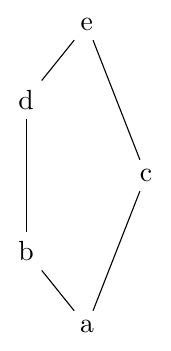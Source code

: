 \documentclass[tikz]{standalone}
\usetikzlibrary{matrix}
\begin{document}
\begin{tikzpicture}
\matrix (m) at (0,0) [matrix of nodes, column sep = 1em, row sep=1.5em] {
        & e &  \\
      d &   &  \\
        &   & c\\
      b &   &  \\
        & a &  \\
};
\foreach \Source/\Target in {
    1-2/2-1,
    1-2/3-3,
    2-1/4-1,
    3-3/5-2,
    4-1/5-2%
    }
    \draw (m-\Source) to (m-\Target);
\end{tikzpicture}
\end{document}
